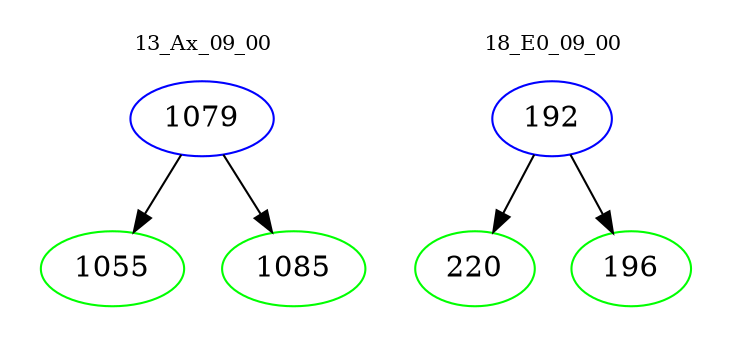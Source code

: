 digraph{
subgraph cluster_0 {
color = white
label = "13_Ax_09_00";
fontsize=10;
T0_1079 [label="1079", color="blue"]
T0_1079 -> T0_1055 [color="black"]
T0_1055 [label="1055", color="green"]
T0_1079 -> T0_1085 [color="black"]
T0_1085 [label="1085", color="green"]
}
subgraph cluster_1 {
color = white
label = "18_E0_09_00";
fontsize=10;
T1_192 [label="192", color="blue"]
T1_192 -> T1_220 [color="black"]
T1_220 [label="220", color="green"]
T1_192 -> T1_196 [color="black"]
T1_196 [label="196", color="green"]
}
}
